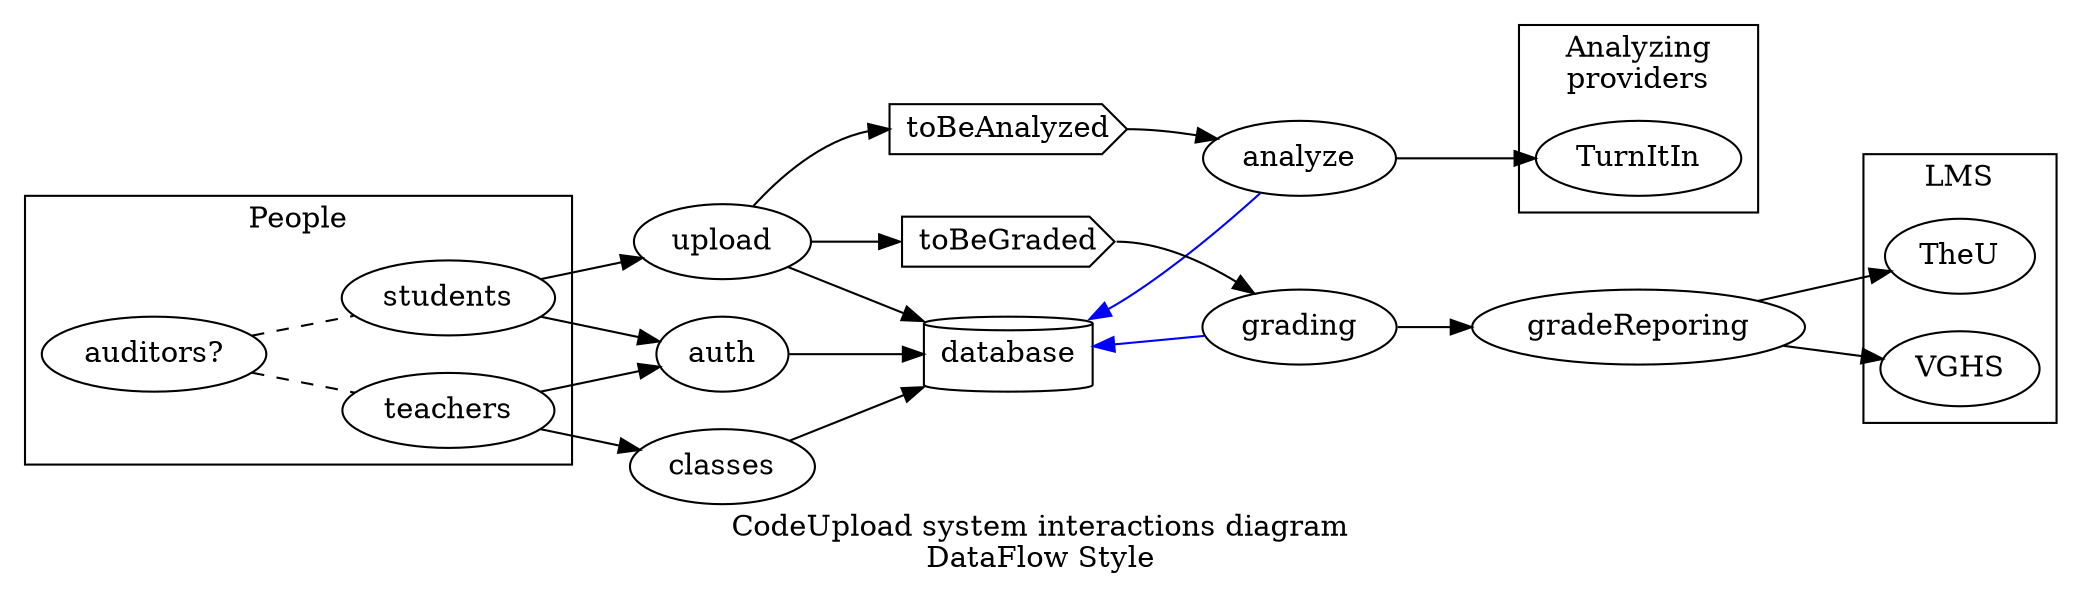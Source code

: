 digraph dataflow {
    label="CodeUpload system interactions diagram\nDataFlow Style"
    rankdir=LR
    subgraph clusterAnalyze {
        label="Analyzing\nproviders"
        TurnItIn
    }
    subgraph clusterLMS {
        label="LMS"
        TheU,
        VGHS
    }
    subgraph clusterPeople {
        label="People"
        teachers
        students
        auditors [label="auditors?"]
    }

    database [shape=cylinder]
    toBeGraded, toBeAnalyzed [shape=cds]
    students, teachers -> auth -> database
    students -> upload -> database
    teachers -> classes -> database
    database -> grading, analyze [dir=back, color="blue"]
    upload -> toBeGraded:w, toBeAnalyzed:w
    toBeGraded:e -> grading -> gradeReporing -> VGHS, TheU
    toBeAnalyzed:e -> analyze -> TurnItIn

    auditors -> students, teachers [dir=none, style=dashed]
}
